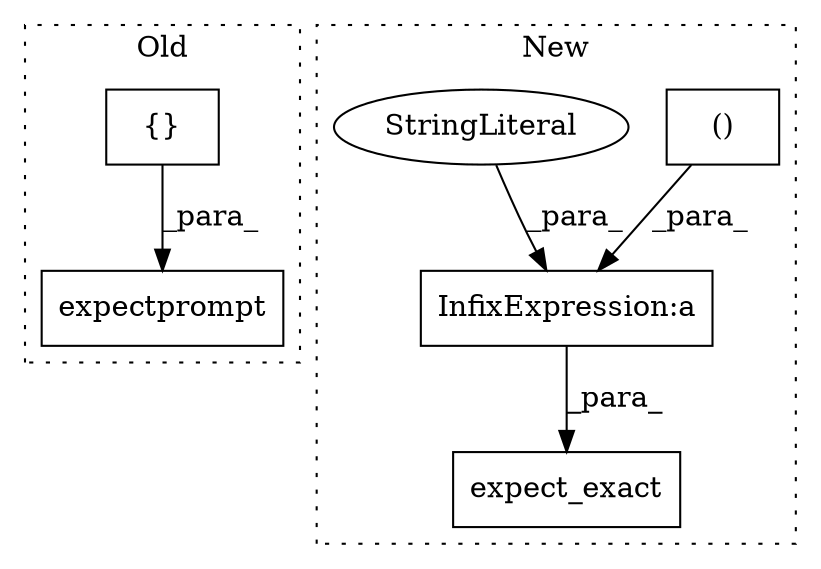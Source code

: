 digraph G {
subgraph cluster0 {
1 [label="expectprompt" a="32" s="5263,5290" l="13,1" shape="box"];
5 [label="{}" a="4" s="5285,5289" l="1,1" shape="box"];
label = "Old";
style="dotted";
}
subgraph cluster1 {
2 [label="()" a="106" s="5293" l="29" shape="box"];
3 [label="InfixExpression:a" a="27" s="5285" l="8" shape="box"];
4 [label="StringLiteral" a="45" s="5252" l="33" shape="ellipse"];
6 [label="expect_exact" a="32" s="5239,5322" l="13,2" shape="box"];
label = "New";
style="dotted";
}
2 -> 3 [label="_para_"];
3 -> 6 [label="_para_"];
4 -> 3 [label="_para_"];
5 -> 1 [label="_para_"];
}